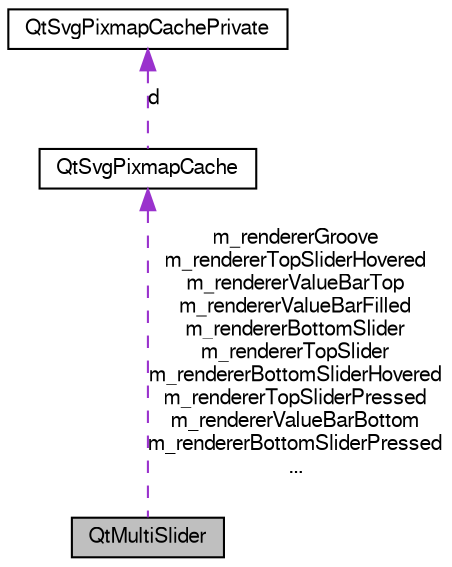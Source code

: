 digraph G
{
  edge [fontname="FreeSans",fontsize="10",labelfontname="FreeSans",labelfontsize="10"];
  node [fontname="FreeSans",fontsize="10",shape=record];
  Node1 [label="QtMultiSlider",height=0.2,width=0.4,color="black", fillcolor="grey75", style="filled" fontcolor="black"];
  Node2 -> Node1 [dir=back,color="darkorchid3",fontsize="10",style="dashed",label="m_rendererGroove\nm_rendererTopSliderHovered\nm_rendererValueBarTop\nm_rendererValueBarFilled\nm_rendererBottomSlider\nm_rendererTopSlider\nm_rendererBottomSliderHovered\nm_rendererTopSliderPressed\nm_rendererValueBarBottom\nm_rendererBottomSliderPressed\n...",fontname="FreeSans"];
  Node2 [label="QtSvgPixmapCache",height=0.2,width=0.4,color="black", fillcolor="white", style="filled",URL="$classQtSvgPixmapCache.html"];
  Node3 -> Node2 [dir=back,color="darkorchid3",fontsize="10",style="dashed",label="d",fontname="FreeSans"];
  Node3 [label="QtSvgPixmapCachePrivate",height=0.2,width=0.4,color="black", fillcolor="white", style="filled",URL="$classQtSvgPixmapCachePrivate.html"];
}
